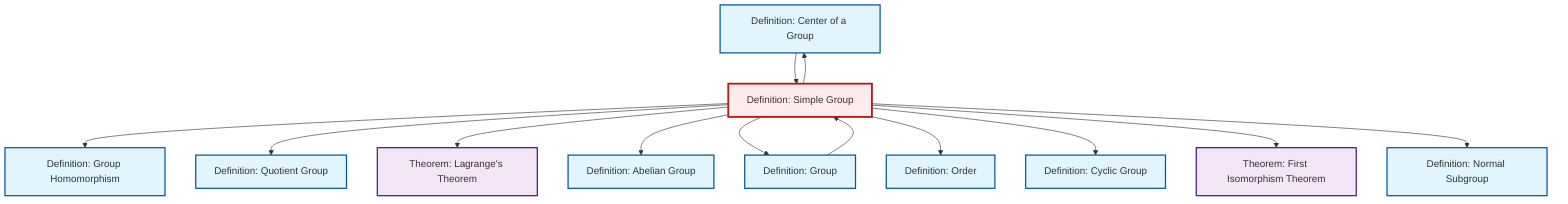 graph TD
    classDef definition fill:#e1f5fe,stroke:#01579b,stroke-width:2px
    classDef theorem fill:#f3e5f5,stroke:#4a148c,stroke-width:2px
    classDef axiom fill:#fff3e0,stroke:#e65100,stroke-width:2px
    classDef example fill:#e8f5e9,stroke:#1b5e20,stroke-width:2px
    classDef current fill:#ffebee,stroke:#b71c1c,stroke-width:3px
    def-abelian-group["Definition: Abelian Group"]:::definition
    def-center-of-group["Definition: Center of a Group"]:::definition
    def-quotient-group["Definition: Quotient Group"]:::definition
    thm-lagrange["Theorem: Lagrange's Theorem"]:::theorem
    def-simple-group["Definition: Simple Group"]:::definition
    def-group["Definition: Group"]:::definition
    def-order["Definition: Order"]:::definition
    thm-first-isomorphism["Theorem: First Isomorphism Theorem"]:::theorem
    def-normal-subgroup["Definition: Normal Subgroup"]:::definition
    def-cyclic-group["Definition: Cyclic Group"]:::definition
    def-homomorphism["Definition: Group Homomorphism"]:::definition
    def-simple-group --> def-homomorphism
    def-simple-group --> def-quotient-group
    def-simple-group --> thm-lagrange
    def-simple-group --> def-abelian-group
    def-simple-group --> def-group
    def-group --> def-simple-group
    def-simple-group --> def-order
    def-simple-group --> def-cyclic-group
    def-simple-group --> def-center-of-group
    def-simple-group --> thm-first-isomorphism
    def-simple-group --> def-normal-subgroup
    def-center-of-group --> def-simple-group
    class def-simple-group current